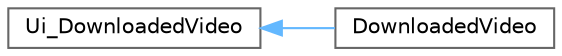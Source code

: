 digraph "类继承关系图"
{
 // LATEX_PDF_SIZE
  bgcolor="transparent";
  edge [fontname=Helvetica,fontsize=10,labelfontname=Helvetica,labelfontsize=10];
  node [fontname=Helvetica,fontsize=10,shape=box,height=0.2,width=0.4];
  rankdir="LR";
  Node0 [id="Node000000",label="Ui_DownloadedVideo",height=0.2,width=0.4,color="grey40", fillcolor="white", style="filled",URL="$class_ui___downloaded_video.html",tooltip=" "];
  Node0 -> Node1 [id="edge479_Node000000_Node000001",dir="back",color="steelblue1",style="solid",tooltip=" "];
  Node1 [id="Node000001",label="DownloadedVideo",height=0.2,width=0.4,color="grey40", fillcolor="white", style="filled",URL="$class_ui_1_1_downloaded_video.html",tooltip=" "];
}
